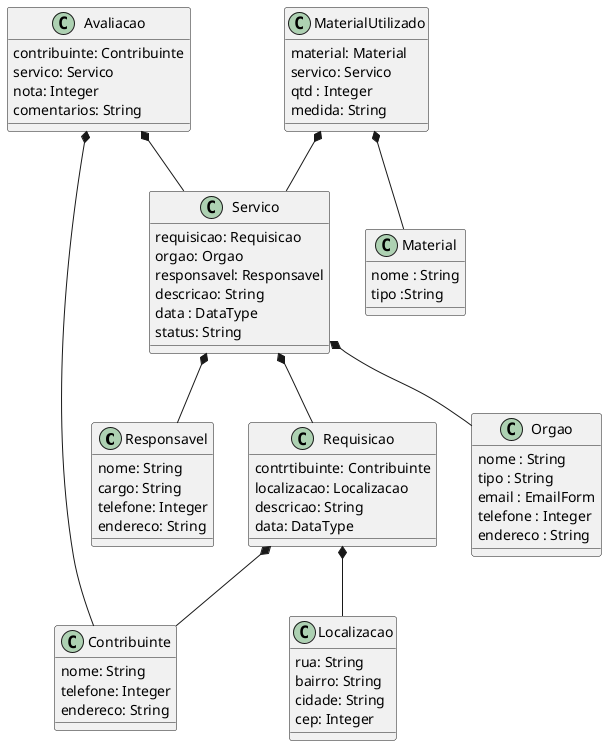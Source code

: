 @startuml Urban

class Responsavel{
 nome: String
 cargo: String
 telefone: Integer
 endereco: String
}

class Contribuinte{
 nome: String
 telefone: Integer
 endereco: String
}

class Requisicao{
 contrtibuinte: Contribuinte
 localizacao: Localizacao
 descricao: String
 data: DataType
}

class Servico{
 requisicao: Requisicao
 orgao: Orgao
 responsavel: Responsavel
 descricao: String
 data : DataType
 status: String
}

class Orgao{
 nome : String
 tipo : String
 email : EmailForm
 telefone : Integer
 endereco : String
}

class Avaliacao{
 contribuinte: Contribuinte
 servico: Servico
 nota: Integer
 comentarios: String
}

class Localizacao{
 rua: String
 bairro: String
 cidade: String 
 cep: Integer
}

class Material{
 nome : String
 tipo :String
}

class MaterialUtilizado{
 material: Material
 servico: Servico
 qtd : Integer
 medida: String
}

Requisicao *-- Contribuinte
Requisicao*-- Localizacao
Servico *-- Requisicao
Servico*-- Orgao
Servico *-- Responsavel
MaterialUtilizado*-- Material
MaterialUtilizado*-- Servico
Avaliacao*--Contribuinte
Avaliacao *-- Servico

@enduml